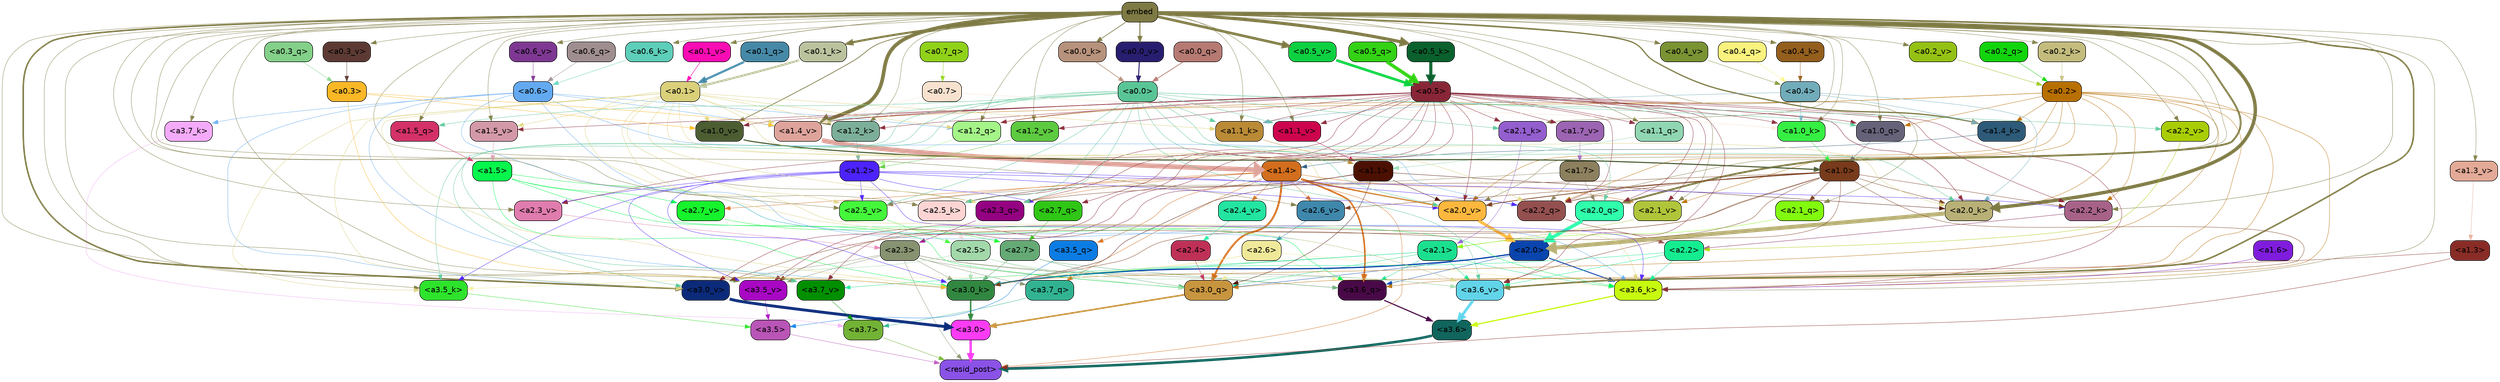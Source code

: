 strict digraph "" {
	graph [bgcolor=transparent,
		layout=dot,
		overlap=false,
		splines=true
	];
	"<a3.7>"	[color=black,
		fillcolor="#72b235",
		fontname=Helvetica,
		shape=box,
		style="filled, rounded"];
	"<resid_post>"	[color=black,
		fillcolor="#8a52e7",
		fontname=Helvetica,
		shape=box,
		style="filled, rounded"];
	"<a3.7>" -> "<resid_post>"	[color="#72b235",
		penwidth=0.6239100098609924];
	"<a3.6>"	[color=black,
		fillcolor="#10655d",
		fontname=Helvetica,
		shape=box,
		style="filled, rounded"];
	"<a3.6>" -> "<resid_post>"	[color="#10655d",
		penwidth=4.569062113761902];
	"<a3.5>"	[color=black,
		fillcolor="#ba55b8",
		fontname=Helvetica,
		shape=box,
		style="filled, rounded"];
	"<a3.5>" -> "<resid_post>"	[color="#ba55b8",
		penwidth=0.6];
	"<a3.0>"	[color=black,
		fillcolor="#fc3cf5",
		fontname=Helvetica,
		shape=box,
		style="filled, rounded"];
	"<a3.0>" -> "<resid_post>"	[color="#fc3cf5",
		penwidth=4.283544182777405];
	"<a2.3>"	[color=black,
		fillcolor="#879270",
		fontname=Helvetica,
		shape=box,
		style="filled, rounded"];
	"<a2.3>" -> "<resid_post>"	[color="#879270",
		penwidth=0.6];
	"<a3.7_q>"	[color=black,
		fillcolor="#31b391",
		fontname=Helvetica,
		shape=box,
		style="filled, rounded"];
	"<a2.3>" -> "<a3.7_q>"	[color="#879270",
		penwidth=0.6];
	"<a3.6_q>"	[color=black,
		fillcolor="#490948",
		fontname=Helvetica,
		shape=box,
		style="filled, rounded"];
	"<a2.3>" -> "<a3.6_q>"	[color="#879270",
		penwidth=0.6];
	"<a3.0_q>"	[color=black,
		fillcolor="#c8953f",
		fontname=Helvetica,
		shape=box,
		style="filled, rounded"];
	"<a2.3>" -> "<a3.0_q>"	[color="#879270",
		penwidth=0.6];
	"<a3.0_k>"	[color=black,
		fillcolor="#318740",
		fontname=Helvetica,
		shape=box,
		style="filled, rounded"];
	"<a2.3>" -> "<a3.0_k>"	[color="#879270",
		penwidth=0.6];
	"<a3.6_v>"	[color=black,
		fillcolor="#62d4e9",
		fontname=Helvetica,
		shape=box,
		style="filled, rounded"];
	"<a2.3>" -> "<a3.6_v>"	[color="#879270",
		penwidth=0.6];
	"<a3.5_v>"	[color=black,
		fillcolor="#a807c3",
		fontname=Helvetica,
		shape=box,
		style="filled, rounded"];
	"<a2.3>" -> "<a3.5_v>"	[color="#879270",
		penwidth=0.6];
	"<a3.0_v>"	[color=black,
		fillcolor="#0b2a79",
		fontname=Helvetica,
		shape=box,
		style="filled, rounded"];
	"<a2.3>" -> "<a3.0_v>"	[color="#879270",
		penwidth=0.6];
	"<a1.4>"	[color=black,
		fillcolor="#d26e1d",
		fontname=Helvetica,
		shape=box,
		style="filled, rounded"];
	"<a1.4>" -> "<resid_post>"	[color="#d26e1d",
		penwidth=0.6];
	"<a1.4>" -> "<a3.7_q>"	[color="#d26e1d",
		penwidth=0.6];
	"<a1.4>" -> "<a3.6_q>"	[color="#d26e1d",
		penwidth=2.7934007048606873];
	"<a3.5_q>"	[color=black,
		fillcolor="#0b7ce3",
		fontname=Helvetica,
		shape=box,
		style="filled, rounded"];
	"<a1.4>" -> "<a3.5_q>"	[color="#d26e1d",
		penwidth=0.6];
	"<a1.4>" -> "<a3.0_q>"	[color="#d26e1d",
		penwidth=3.340754985809326];
	"<a2.3_q>"	[color=black,
		fillcolor="#940181",
		fontname=Helvetica,
		shape=box,
		style="filled, rounded"];
	"<a1.4>" -> "<a2.3_q>"	[color="#d26e1d",
		penwidth=0.6];
	"<a2.7_v>"	[color=black,
		fillcolor="#16f32c",
		fontname=Helvetica,
		shape=box,
		style="filled, rounded"];
	"<a1.4>" -> "<a2.7_v>"	[color="#d26e1d",
		penwidth=0.6];
	"<a2.6_v>"	[color=black,
		fillcolor="#3f88ac",
		fontname=Helvetica,
		shape=box,
		style="filled, rounded"];
	"<a1.4>" -> "<a2.6_v>"	[color="#d26e1d",
		penwidth=0.6];
	"<a2.5_v>"	[color=black,
		fillcolor="#44f73a",
		fontname=Helvetica,
		shape=box,
		style="filled, rounded"];
	"<a1.4>" -> "<a2.5_v>"	[color="#d26e1d",
		penwidth=0.6];
	"<a2.4_v>"	[color=black,
		fillcolor="#23e4a0",
		fontname=Helvetica,
		shape=box,
		style="filled, rounded"];
	"<a1.4>" -> "<a2.4_v>"	[color="#d26e1d",
		penwidth=0.6];
	"<a2.1_v>"	[color=black,
		fillcolor="#b0c53a",
		fontname=Helvetica,
		shape=box,
		style="filled, rounded"];
	"<a1.4>" -> "<a2.1_v>"	[color="#d26e1d",
		penwidth=0.6];
	"<a2.0_v>"	[color=black,
		fillcolor="#feb73e",
		fontname=Helvetica,
		shape=box,
		style="filled, rounded"];
	"<a1.4>" -> "<a2.0_v>"	[color="#d26e1d",
		penwidth=2.268759250640869];
	"<a1.3>"	[color=black,
		fillcolor="#892c26",
		fontname=Helvetica,
		shape=box,
		style="filled, rounded"];
	"<a1.3>" -> "<resid_post>"	[color="#892c26",
		penwidth=0.6];
	"<a1.3>" -> "<a3.6_v>"	[color="#892c26",
		penwidth=0.6];
	"<a3.7_q>" -> "<a3.7>"	[color="#31b391",
		penwidth=0.6];
	"<a3.6_q>" -> "<a3.6>"	[color="#490948",
		penwidth=2.0347584784030914];
	"<a3.5_q>" -> "<a3.5>"	[color="#0b7ce3",
		penwidth=0.6];
	"<a3.0_q>" -> "<a3.0>"	[color="#c8953f",
		penwidth=2.8635367155075073];
	"<a3.7_k>"	[color=black,
		fillcolor="#f3aaf8",
		fontname=Helvetica,
		shape=box,
		style="filled, rounded"];
	"<a3.7_k>" -> "<a3.7>"	[color="#f3aaf8",
		penwidth=0.6];
	"<a3.6_k>"	[color=black,
		fillcolor="#c7f90f",
		fontname=Helvetica,
		shape=box,
		style="filled, rounded"];
	"<a3.6_k>" -> "<a3.6>"	[color="#c7f90f",
		penwidth=2.1760786175727844];
	"<a3.5_k>"	[color=black,
		fillcolor="#2ee32b",
		fontname=Helvetica,
		shape=box,
		style="filled, rounded"];
	"<a3.5_k>" -> "<a3.5>"	[color="#2ee32b",
		penwidth=0.6];
	"<a3.0_k>" -> "<a3.0>"	[color="#318740",
		penwidth=2.632905662059784];
	"<a3.7_v>"	[color=black,
		fillcolor="#018f00",
		fontname=Helvetica,
		shape=box,
		style="filled, rounded"];
	"<a3.7_v>" -> "<a3.7>"	[color="#018f00",
		penwidth=0.6];
	"<a3.6_v>" -> "<a3.6>"	[color="#62d4e9",
		penwidth=4.981305837631226];
	"<a3.5_v>" -> "<a3.5>"	[color="#a807c3",
		penwidth=0.6];
	"<a3.0_v>" -> "<a3.0>"	[color="#0b2a79",
		penwidth=5.168330669403076];
	"<a2.7>"	[color=black,
		fillcolor="#65aa75",
		fontname=Helvetica,
		shape=box,
		style="filled, rounded"];
	"<a2.7>" -> "<a3.6_q>"	[color="#65aa75",
		penwidth=0.6];
	"<a2.7>" -> "<a3.0_q>"	[color="#65aa75",
		penwidth=0.6];
	"<a2.7>" -> "<a3.0_k>"	[color="#65aa75",
		penwidth=0.6];
	"<a2.6>"	[color=black,
		fillcolor="#f0e899",
		fontname=Helvetica,
		shape=box,
		style="filled, rounded"];
	"<a2.6>" -> "<a3.6_q>"	[color="#f0e899",
		penwidth=0.6];
	"<a2.6>" -> "<a3.0_q>"	[color="#f0e899",
		penwidth=0.6];
	"<a2.6>" -> "<a3.6_k>"	[color="#f0e899",
		penwidth=0.6];
	"<a2.6>" -> "<a3.5_k>"	[color="#f0e899",
		penwidth=0.6];
	"<a2.6>" -> "<a3.0_k>"	[color="#f0e899",
		penwidth=0.6];
	"<a2.1>"	[color=black,
		fillcolor="#1bdf8f",
		fontname=Helvetica,
		shape=box,
		style="filled, rounded"];
	"<a2.1>" -> "<a3.6_q>"	[color="#1bdf8f",
		penwidth=0.6];
	"<a2.1>" -> "<a3.0_q>"	[color="#1bdf8f",
		penwidth=0.6];
	"<a2.1>" -> "<a3.6_k>"	[color="#1bdf8f",
		penwidth=0.6];
	"<a2.1>" -> "<a3.0_k>"	[color="#1bdf8f",
		penwidth=0.6];
	"<a2.1>" -> "<a3.7_v>"	[color="#1bdf8f",
		penwidth=0.6];
	"<a2.1>" -> "<a3.6_v>"	[color="#1bdf8f",
		penwidth=0.6];
	"<a2.0>"	[color=black,
		fillcolor="#0a44ad",
		fontname=Helvetica,
		shape=box,
		style="filled, rounded"];
	"<a2.0>" -> "<a3.6_q>"	[color="#0a44ad",
		penwidth=0.6];
	"<a2.0>" -> "<a3.0_q>"	[color="#0a44ad",
		penwidth=0.6];
	"<a2.0>" -> "<a3.6_k>"	[color="#0a44ad",
		penwidth=1.6382827460765839];
	"<a2.0>" -> "<a3.0_k>"	[color="#0a44ad",
		penwidth=2.161143198609352];
	"<a1.5>"	[color=black,
		fillcolor="#05f54c",
		fontname=Helvetica,
		shape=box,
		style="filled, rounded"];
	"<a1.5>" -> "<a3.6_q>"	[color="#05f54c",
		penwidth=0.6];
	"<a1.5>" -> "<a3.0_q>"	[color="#05f54c",
		penwidth=0.6];
	"<a1.5>" -> "<a3.6_k>"	[color="#05f54c",
		penwidth=0.6];
	"<a1.5>" -> "<a3.0_k>"	[color="#05f54c",
		penwidth=0.6];
	"<a1.5>" -> "<a2.7_v>"	[color="#05f54c",
		penwidth=0.6];
	"<a0.2>"	[color=black,
		fillcolor="#b86f02",
		fontname=Helvetica,
		shape=box,
		style="filled, rounded"];
	"<a0.2>" -> "<a3.6_q>"	[color="#b86f02",
		penwidth=0.6];
	"<a0.2>" -> "<a3.0_q>"	[color="#b86f02",
		penwidth=0.6];
	"<a0.2>" -> "<a3.6_k>"	[color="#b86f02",
		penwidth=0.6];
	"<a0.2>" -> "<a3.0_k>"	[color="#b86f02",
		penwidth=0.6];
	"<a2.2_q>"	[color=black,
		fillcolor="#944f4f",
		fontname=Helvetica,
		shape=box,
		style="filled, rounded"];
	"<a0.2>" -> "<a2.2_q>"	[color="#b86f02",
		penwidth=0.6];
	"<a2.2_k>"	[color=black,
		fillcolor="#a76288",
		fontname=Helvetica,
		shape=box,
		style="filled, rounded"];
	"<a0.2>" -> "<a2.2_k>"	[color="#b86f02",
		penwidth=0.6];
	"<a2.0_k>"	[color=black,
		fillcolor="#b8b076",
		fontname=Helvetica,
		shape=box,
		style="filled, rounded"];
	"<a0.2>" -> "<a2.0_k>"	[color="#b86f02",
		penwidth=0.6];
	"<a0.2>" -> "<a2.1_v>"	[color="#b86f02",
		penwidth=0.6];
	"<a0.2>" -> "<a2.0_v>"	[color="#b86f02",
		penwidth=0.6];
	"<a1.2_q>"	[color=black,
		fillcolor="#a4f488",
		fontname=Helvetica,
		shape=box,
		style="filled, rounded"];
	"<a0.2>" -> "<a1.2_q>"	[color="#b86f02",
		penwidth=0.6];
	"<a1.0_q>"	[color=black,
		fillcolor="#666279",
		fontname=Helvetica,
		shape=box,
		style="filled, rounded"];
	"<a0.2>" -> "<a1.0_q>"	[color="#b86f02",
		penwidth=0.6];
	"<a1.4_k>"	[color=black,
		fillcolor="#2d5a78",
		fontname=Helvetica,
		shape=box,
		style="filled, rounded"];
	"<a0.2>" -> "<a1.4_k>"	[color="#b86f02",
		penwidth=0.6];
	"<a1.4_v>"	[color=black,
		fillcolor="#dea49c",
		fontname=Helvetica,
		shape=box,
		style="filled, rounded"];
	"<a0.2>" -> "<a1.4_v>"	[color="#b86f02",
		penwidth=0.6];
	"<a2.5>"	[color=black,
		fillcolor="#a2d8aa",
		fontname=Helvetica,
		shape=box,
		style="filled, rounded"];
	"<a2.5>" -> "<a3.0_q>"	[color="#a2d8aa",
		penwidth=0.6];
	"<a2.5>" -> "<a3.0_k>"	[color="#a2d8aa",
		penwidth=0.6];
	"<a2.5>" -> "<a3.6_v>"	[color="#a2d8aa",
		penwidth=0.6];
	"<a2.5>" -> "<a3.0_v>"	[color="#a2d8aa",
		penwidth=0.6];
	"<a2.4>"	[color=black,
		fillcolor="#bf3057",
		fontname=Helvetica,
		shape=box,
		style="filled, rounded"];
	"<a2.4>" -> "<a3.0_q>"	[color="#bf3057",
		penwidth=0.6];
	"<a1.1>"	[color=black,
		fillcolor="#4b1002",
		fontname=Helvetica,
		shape=box,
		style="filled, rounded"];
	"<a1.1>" -> "<a3.0_q>"	[color="#4b1002",
		penwidth=0.6];
	"<a1.1>" -> "<a3.0_k>"	[color="#4b1002",
		penwidth=0.6];
	"<a2.5_k>"	[color=black,
		fillcolor="#fcd4d3",
		fontname=Helvetica,
		shape=box,
		style="filled, rounded"];
	"<a1.1>" -> "<a2.5_k>"	[color="#4b1002",
		penwidth=0.6];
	"<a1.1>" -> "<a2.0_k>"	[color="#4b1002",
		penwidth=0.6];
	"<a1.1>" -> "<a2.0_v>"	[color="#4b1002",
		penwidth=0.6];
	"<a0.6>"	[color=black,
		fillcolor="#62a9f0",
		fontname=Helvetica,
		shape=box,
		style="filled, rounded"];
	"<a0.6>" -> "<a3.7_k>"	[color="#62a9f0",
		penwidth=0.6];
	"<a0.6>" -> "<a3.6_k>"	[color="#62a9f0",
		penwidth=0.6];
	"<a0.6>" -> "<a3.0_k>"	[color="#62a9f0",
		penwidth=0.6];
	"<a0.6>" -> "<a3.6_v>"	[color="#62a9f0",
		penwidth=0.6];
	"<a0.6>" -> "<a3.0_v>"	[color="#62a9f0",
		penwidth=0.6];
	"<a0.6>" -> "<a2.2_q>"	[color="#62a9f0",
		penwidth=0.6];
	"<a0.6>" -> "<a1.2_q>"	[color="#62a9f0",
		penwidth=0.6];
	"<a0.6>" -> "<a1.4_v>"	[color="#62a9f0",
		penwidth=0.6];
	embed	[color=black,
		fillcolor="#7e7a44",
		fontname=Helvetica,
		shape=box,
		style="filled, rounded"];
	embed -> "<a3.7_k>"	[color="#7e7a44",
		penwidth=0.6];
	embed -> "<a3.6_k>"	[color="#7e7a44",
		penwidth=0.6];
	embed -> "<a3.5_k>"	[color="#7e7a44",
		penwidth=0.6];
	embed -> "<a3.0_k>"	[color="#7e7a44",
		penwidth=0.6];
	embed -> "<a3.7_v>"	[color="#7e7a44",
		penwidth=0.6];
	embed -> "<a3.6_v>"	[color="#7e7a44",
		penwidth=2.7825746536254883];
	embed -> "<a3.5_v>"	[color="#7e7a44",
		penwidth=0.6];
	embed -> "<a3.0_v>"	[color="#7e7a44",
		penwidth=2.6950180530548096];
	embed -> "<a2.3_q>"	[color="#7e7a44",
		penwidth=0.6];
	embed -> "<a2.2_q>"	[color="#7e7a44",
		penwidth=0.6];
	"<a2.1_q>"	[color=black,
		fillcolor="#82fa0e",
		fontname=Helvetica,
		shape=box,
		style="filled, rounded"];
	embed -> "<a2.1_q>"	[color="#7e7a44",
		penwidth=0.6];
	"<a2.0_q>"	[color=black,
		fillcolor="#2ffeab",
		fontname=Helvetica,
		shape=box,
		style="filled, rounded"];
	embed -> "<a2.0_q>"	[color="#7e7a44",
		penwidth=3.305941343307495];
	embed -> "<a2.5_k>"	[color="#7e7a44",
		penwidth=0.6];
	embed -> "<a2.2_k>"	[color="#7e7a44",
		penwidth=0.6698317527770996];
	"<a2.1_k>"	[color=black,
		fillcolor="#935ece",
		fontname=Helvetica,
		shape=box,
		style="filled, rounded"];
	embed -> "<a2.1_k>"	[color="#7e7a44",
		penwidth=0.6];
	embed -> "<a2.0_k>"	[color="#7e7a44",
		penwidth=6.12570995092392];
	embed -> "<a2.6_v>"	[color="#7e7a44",
		penwidth=0.6];
	embed -> "<a2.5_v>"	[color="#7e7a44",
		penwidth=0.6];
	"<a2.3_v>"	[color=black,
		fillcolor="#e07cae",
		fontname=Helvetica,
		shape=box,
		style="filled, rounded"];
	embed -> "<a2.3_v>"	[color="#7e7a44",
		penwidth=0.6];
	"<a2.2_v>"	[color=black,
		fillcolor="#a9cd05",
		fontname=Helvetica,
		shape=box,
		style="filled, rounded"];
	embed -> "<a2.2_v>"	[color="#7e7a44",
		penwidth=0.6];
	embed -> "<a2.1_v>"	[color="#7e7a44",
		penwidth=0.6];
	embed -> "<a2.0_v>"	[color="#7e7a44",
		penwidth=0.6];
	"<a1.5_q>"	[color=black,
		fillcolor="#d43168",
		fontname=Helvetica,
		shape=box,
		style="filled, rounded"];
	embed -> "<a1.5_q>"	[color="#7e7a44",
		penwidth=0.6];
	embed -> "<a1.2_q>"	[color="#7e7a44",
		penwidth=0.6087074279785156];
	"<a1.1_q>"	[color=black,
		fillcolor="#90d6b2",
		fontname=Helvetica,
		shape=box,
		style="filled, rounded"];
	embed -> "<a1.1_q>"	[color="#7e7a44",
		penwidth=0.6];
	embed -> "<a1.0_q>"	[color="#7e7a44",
		penwidth=0.6];
	embed -> "<a1.4_k>"	[color="#7e7a44",
		penwidth=2.1858973503112793];
	"<a1.2_k>"	[color=black,
		fillcolor="#7caf99",
		fontname=Helvetica,
		shape=box,
		style="filled, rounded"];
	embed -> "<a1.2_k>"	[color="#7e7a44",
		penwidth=0.6];
	"<a1.1_k>"	[color=black,
		fillcolor="#ba8a36",
		fontname=Helvetica,
		shape=box,
		style="filled, rounded"];
	embed -> "<a1.1_k>"	[color="#7e7a44",
		penwidth=0.6];
	"<a1.0_k>"	[color=black,
		fillcolor="#36ef43",
		fontname=Helvetica,
		shape=box,
		style="filled, rounded"];
	embed -> "<a1.0_k>"	[color="#7e7a44",
		penwidth=0.6];
	"<a1.5_v>"	[color=black,
		fillcolor="#d399a9",
		fontname=Helvetica,
		shape=box,
		style="filled, rounded"];
	embed -> "<a1.5_v>"	[color="#7e7a44",
		penwidth=0.6];
	embed -> "<a1.4_v>"	[color="#7e7a44",
		penwidth=6.590077131986618];
	"<a1.3_v>"	[color=black,
		fillcolor="#e3aa97",
		fontname=Helvetica,
		shape=box,
		style="filled, rounded"];
	embed -> "<a1.3_v>"	[color="#7e7a44",
		penwidth=0.6];
	"<a1.2_v>"	[color=black,
		fillcolor="#5dca40",
		fontname=Helvetica,
		shape=box,
		style="filled, rounded"];
	embed -> "<a1.2_v>"	[color="#7e7a44",
		penwidth=0.6];
	"<a1.1_v>"	[color=black,
		fillcolor="#cc054c",
		fontname=Helvetica,
		shape=box,
		style="filled, rounded"];
	embed -> "<a1.1_v>"	[color="#7e7a44",
		penwidth=0.6];
	"<a1.0_v>"	[color=black,
		fillcolor="#4c5d32",
		fontname=Helvetica,
		shape=box,
		style="filled, rounded"];
	embed -> "<a1.0_v>"	[color="#7e7a44",
		penwidth=1.2076449394226074];
	"<a0.6_k>"	[color=black,
		fillcolor="#5dceb9",
		fontname=Helvetica,
		shape=box,
		style="filled, rounded"];
	embed -> "<a0.6_k>"	[color="#7e7a44",
		penwidth=0.6];
	"<a0.5_k>"	[color=black,
		fillcolor="#0a612d",
		fontname=Helvetica,
		shape=box,
		style="filled, rounded"];
	embed -> "<a0.5_k>"	[color="#7e7a44",
		penwidth=5.610821008682251];
	"<a0.4_k>"	[color=black,
		fillcolor="#945e1d",
		fontname=Helvetica,
		shape=box,
		style="filled, rounded"];
	embed -> "<a0.4_k>"	[color="#7e7a44",
		penwidth=0.6];
	"<a0.2_k>"	[color=black,
		fillcolor="#c4bc7d",
		fontname=Helvetica,
		shape=box,
		style="filled, rounded"];
	embed -> "<a0.2_k>"	[color="#7e7a44",
		penwidth=0.6];
	"<a0.1_k>"	[color=black,
		fillcolor="#bac39e",
		fontname=Helvetica,
		shape=box,
		style="filled, rounded"];
	embed -> "<a0.1_k>"	[color="#7e7a44",
		penwidth=3.7429871559143066];
	"<a0.0_k>"	[color=black,
		fillcolor="#b7927c",
		fontname=Helvetica,
		shape=box,
		style="filled, rounded"];
	embed -> "<a0.0_k>"	[color="#7e7a44",
		penwidth=1.106738567352295];
	"<a0.6_v>"	[color=black,
		fillcolor="#7e3893",
		fontname=Helvetica,
		shape=box,
		style="filled, rounded"];
	embed -> "<a0.6_v>"	[color="#7e7a44",
		penwidth=0.6];
	"<a0.5_v>"	[color=black,
		fillcolor="#0dd041",
		fontname=Helvetica,
		shape=box,
		style="filled, rounded"];
	embed -> "<a0.5_v>"	[color="#7e7a44",
		penwidth=4.663905620574951];
	"<a0.4_v>"	[color=black,
		fillcolor="#7a9333",
		fontname=Helvetica,
		shape=box,
		style="filled, rounded"];
	embed -> "<a0.4_v>"	[color="#7e7a44",
		penwidth=0.6];
	"<a0.3_v>"	[color=black,
		fillcolor="#5c3a33",
		fontname=Helvetica,
		shape=box,
		style="filled, rounded"];
	embed -> "<a0.3_v>"	[color="#7e7a44",
		penwidth=0.6];
	"<a0.2_v>"	[color=black,
		fillcolor="#95c115",
		fontname=Helvetica,
		shape=box,
		style="filled, rounded"];
	embed -> "<a0.2_v>"	[color="#7e7a44",
		penwidth=0.6];
	"<a0.1_v>"	[color=black,
		fillcolor="#f90cb3",
		fontname=Helvetica,
		shape=box,
		style="filled, rounded"];
	embed -> "<a0.1_v>"	[color="#7e7a44",
		penwidth=0.8192043304443359];
	"<a0.0_v>"	[color=black,
		fillcolor="#281e70",
		fontname=Helvetica,
		shape=box,
		style="filled, rounded"];
	embed -> "<a0.0_v>"	[color="#7e7a44",
		penwidth=1.706191062927246];
	"<a2.2>"	[color=black,
		fillcolor="#14ec90",
		fontname=Helvetica,
		shape=box,
		style="filled, rounded"];
	"<a2.2>" -> "<a3.6_k>"	[color="#14ec90",
		penwidth=0.6];
	"<a2.2>" -> "<a3.0_k>"	[color="#14ec90",
		penwidth=0.6];
	"<a2.2>" -> "<a3.6_v>"	[color="#14ec90",
		penwidth=0.6];
	"<a1.6>"	[color=black,
		fillcolor="#7f1cdd",
		fontname=Helvetica,
		shape=box,
		style="filled, rounded"];
	"<a1.6>" -> "<a3.6_k>"	[color="#7f1cdd",
		penwidth=0.6];
	"<a1.2>"	[color=black,
		fillcolor="#4c23fc",
		fontname=Helvetica,
		shape=box,
		style="filled, rounded"];
	"<a1.2>" -> "<a3.6_k>"	[color="#4c23fc",
		penwidth=0.6];
	"<a1.2>" -> "<a3.5_k>"	[color="#4c23fc",
		penwidth=0.6];
	"<a1.2>" -> "<a3.0_k>"	[color="#4c23fc",
		penwidth=0.6];
	"<a1.2>" -> "<a3.5_v>"	[color="#4c23fc",
		penwidth=0.6];
	"<a2.7_q>"	[color=black,
		fillcolor="#2fc615",
		fontname=Helvetica,
		shape=box,
		style="filled, rounded"];
	"<a1.2>" -> "<a2.7_q>"	[color="#4c23fc",
		penwidth=0.6];
	"<a1.2>" -> "<a2.2_q>"	[color="#4c23fc",
		penwidth=0.6];
	"<a1.2>" -> "<a2.2_k>"	[color="#4c23fc",
		penwidth=0.6];
	"<a1.2>" -> "<a2.5_v>"	[color="#4c23fc",
		penwidth=0.6];
	"<a1.2>" -> "<a2.3_v>"	[color="#4c23fc",
		penwidth=0.6];
	"<a1.2>" -> "<a2.0_v>"	[color="#4c23fc",
		penwidth=0.6];
	"<a1.0>"	[color=black,
		fillcolor="#783b1b",
		fontname=Helvetica,
		shape=box,
		style="filled, rounded"];
	"<a1.0>" -> "<a3.6_k>"	[color="#783b1b",
		penwidth=0.6];
	"<a1.0>" -> "<a3.0_k>"	[color="#783b1b",
		penwidth=0.6];
	"<a1.0>" -> "<a3.6_v>"	[color="#783b1b",
		penwidth=0.6];
	"<a1.0>" -> "<a3.5_v>"	[color="#783b1b",
		penwidth=0.6];
	"<a1.0>" -> "<a3.0_v>"	[color="#783b1b",
		penwidth=0.6];
	"<a1.0>" -> "<a2.3_q>"	[color="#783b1b",
		penwidth=0.6];
	"<a1.0>" -> "<a2.2_q>"	[color="#783b1b",
		penwidth=0.6];
	"<a1.0>" -> "<a2.1_q>"	[color="#783b1b",
		penwidth=0.6];
	"<a1.0>" -> "<a2.2_k>"	[color="#783b1b",
		penwidth=0.6];
	"<a1.0>" -> "<a2.0_k>"	[color="#783b1b",
		penwidth=0.6];
	"<a1.0>" -> "<a2.6_v>"	[color="#783b1b",
		penwidth=0.6];
	"<a1.0>" -> "<a2.0_v>"	[color="#783b1b",
		penwidth=1.2213096618652344];
	"<a0.5>"	[color=black,
		fillcolor="#882637",
		fontname=Helvetica,
		shape=box,
		style="filled, rounded"];
	"<a0.5>" -> "<a3.6_k>"	[color="#882637",
		penwidth=0.6];
	"<a0.5>" -> "<a3.7_v>"	[color="#882637",
		penwidth=0.6];
	"<a0.5>" -> "<a3.6_v>"	[color="#882637",
		penwidth=0.6];
	"<a0.5>" -> "<a3.5_v>"	[color="#882637",
		penwidth=0.6];
	"<a0.5>" -> "<a3.0_v>"	[color="#882637",
		penwidth=0.6];
	"<a0.5>" -> "<a2.7_q>"	[color="#882637",
		penwidth=0.6];
	"<a0.5>" -> "<a2.3_q>"	[color="#882637",
		penwidth=0.6];
	"<a0.5>" -> "<a2.2_q>"	[color="#882637",
		penwidth=0.6];
	"<a0.5>" -> "<a2.0_q>"	[color="#882637",
		penwidth=0.6];
	"<a0.5>" -> "<a2.5_k>"	[color="#882637",
		penwidth=0.6];
	"<a0.5>" -> "<a2.2_k>"	[color="#882637",
		penwidth=0.6];
	"<a0.5>" -> "<a2.1_k>"	[color="#882637",
		penwidth=0.6];
	"<a0.5>" -> "<a2.0_k>"	[color="#882637",
		penwidth=0.6900839805603027];
	"<a0.5>" -> "<a2.3_v>"	[color="#882637",
		penwidth=0.6];
	"<a0.5>" -> "<a2.1_v>"	[color="#882637",
		penwidth=0.6];
	"<a0.5>" -> "<a2.0_v>"	[color="#882637",
		penwidth=0.6];
	"<a0.5>" -> "<a1.2_q>"	[color="#882637",
		penwidth=0.6];
	"<a0.5>" -> "<a1.1_q>"	[color="#882637",
		penwidth=0.6];
	"<a0.5>" -> "<a1.0_q>"	[color="#882637",
		penwidth=0.6];
	"<a0.5>" -> "<a1.2_k>"	[color="#882637",
		penwidth=0.6];
	"<a0.5>" -> "<a1.1_k>"	[color="#882637",
		penwidth=0.6];
	"<a0.5>" -> "<a1.0_k>"	[color="#882637",
		penwidth=0.6];
	"<a1.7_v>"	[color=black,
		fillcolor="#9c64b2",
		fontname=Helvetica,
		shape=box,
		style="filled, rounded"];
	"<a0.5>" -> "<a1.7_v>"	[color="#882637",
		penwidth=0.6];
	"<a0.5>" -> "<a1.5_v>"	[color="#882637",
		penwidth=0.6];
	"<a0.5>" -> "<a1.4_v>"	[color="#882637",
		penwidth=0.9985027313232422];
	"<a0.5>" -> "<a1.2_v>"	[color="#882637",
		penwidth=0.6];
	"<a0.5>" -> "<a1.1_v>"	[color="#882637",
		penwidth=0.6];
	"<a0.5>" -> "<a1.0_v>"	[color="#882637",
		penwidth=0.6];
	"<a0.1>"	[color=black,
		fillcolor="#dad07a",
		fontname=Helvetica,
		shape=box,
		style="filled, rounded"];
	"<a0.1>" -> "<a3.6_k>"	[color="#dad07a",
		penwidth=0.6];
	"<a0.1>" -> "<a3.5_k>"	[color="#dad07a",
		penwidth=0.6];
	"<a0.1>" -> "<a3.0_k>"	[color="#dad07a",
		penwidth=0.6];
	"<a0.1>" -> "<a3.6_v>"	[color="#dad07a",
		penwidth=0.6];
	"<a0.1>" -> "<a3.0_v>"	[color="#dad07a",
		penwidth=0.6];
	"<a0.1>" -> "<a2.3_q>"	[color="#dad07a",
		penwidth=0.6];
	"<a0.1>" -> "<a2.2_q>"	[color="#dad07a",
		penwidth=0.6];
	"<a0.1>" -> "<a2.0_k>"	[color="#dad07a",
		penwidth=0.6];
	"<a0.1>" -> "<a2.5_v>"	[color="#dad07a",
		penwidth=0.6];
	"<a0.1>" -> "<a2.0_v>"	[color="#dad07a",
		penwidth=0.6];
	"<a0.1>" -> "<a1.2_q>"	[color="#dad07a",
		penwidth=0.6218185424804688];
	"<a0.1>" -> "<a1.2_k>"	[color="#dad07a",
		penwidth=0.6];
	"<a0.1>" -> "<a1.1_k>"	[color="#dad07a",
		penwidth=0.6];
	"<a0.1>" -> "<a1.5_v>"	[color="#dad07a",
		penwidth=0.6];
	"<a0.1>" -> "<a1.4_v>"	[color="#dad07a",
		penwidth=0.6];
	"<a0.1>" -> "<a1.0_v>"	[color="#dad07a",
		penwidth=0.6];
	"<a0.0>"	[color=black,
		fillcolor="#59c596",
		fontname=Helvetica,
		shape=box,
		style="filled, rounded"];
	"<a0.0>" -> "<a3.5_k>"	[color="#59c596",
		penwidth=0.6];
	"<a0.0>" -> "<a3.7_v>"	[color="#59c596",
		penwidth=0.6];
	"<a0.0>" -> "<a3.6_v>"	[color="#59c596",
		penwidth=0.6];
	"<a0.0>" -> "<a3.0_v>"	[color="#59c596",
		penwidth=0.6];
	"<a0.0>" -> "<a2.3_q>"	[color="#59c596",
		penwidth=0.6];
	"<a0.0>" -> "<a2.0_q>"	[color="#59c596",
		penwidth=0.6];
	"<a0.0>" -> "<a2.5_k>"	[color="#59c596",
		penwidth=0.6];
	"<a0.0>" -> "<a2.1_k>"	[color="#59c596",
		penwidth=0.6];
	"<a0.0>" -> "<a2.0_k>"	[color="#59c596",
		penwidth=0.6];
	"<a0.0>" -> "<a2.5_v>"	[color="#59c596",
		penwidth=0.6];
	"<a0.0>" -> "<a2.2_v>"	[color="#59c596",
		penwidth=0.6];
	"<a0.0>" -> "<a2.0_v>"	[color="#59c596",
		penwidth=0.6];
	"<a0.0>" -> "<a1.5_q>"	[color="#59c596",
		penwidth=0.6];
	"<a0.0>" -> "<a1.0_q>"	[color="#59c596",
		penwidth=0.6];
	"<a0.0>" -> "<a1.1_k>"	[color="#59c596",
		penwidth=0.6];
	"<a0.0>" -> "<a1.4_v>"	[color="#59c596",
		penwidth=0.6];
	"<a0.0>" -> "<a1.1_v>"	[color="#59c596",
		penwidth=0.6];
	"<a0.3>"	[color=black,
		fillcolor="#fab726",
		fontname=Helvetica,
		shape=box,
		style="filled, rounded"];
	"<a0.3>" -> "<a3.0_k>"	[color="#fab726",
		penwidth=0.6];
	"<a0.3>" -> "<a1.4_v>"	[color="#fab726",
		penwidth=0.6];
	"<a0.3>" -> "<a1.0_v>"	[color="#fab726",
		penwidth=0.6];
	"<a2.7_q>" -> "<a2.7>"	[color="#2fc615",
		penwidth=0.6];
	"<a2.3_q>" -> "<a2.3>"	[color="#940181",
		penwidth=0.6];
	"<a2.2_q>" -> "<a2.2>"	[color="#944f4f",
		penwidth=0.7553567886352539];
	"<a2.1_q>" -> "<a2.1>"	[color="#82fa0e",
		penwidth=0.6];
	"<a2.0_q>" -> "<a2.0>"	[color="#2ffeab",
		penwidth=6.256794691085815];
	"<a2.5_k>" -> "<a2.5>"	[color="#fcd4d3",
		penwidth=0.6];
	"<a2.2_k>" -> "<a2.2>"	[color="#a76288",
		penwidth=0.8854708671569824];
	"<a2.1_k>" -> "<a2.1>"	[color="#935ece",
		penwidth=0.6];
	"<a2.0_k>" -> "<a2.0>"	[color="#b8b076",
		penwidth=7.231504917144775];
	"<a2.7_v>" -> "<a2.7>"	[color="#16f32c",
		penwidth=0.6];
	"<a2.6_v>" -> "<a2.6>"	[color="#3f88ac",
		penwidth=0.6];
	"<a2.5_v>" -> "<a2.5>"	[color="#44f73a",
		penwidth=0.6];
	"<a2.4_v>" -> "<a2.4>"	[color="#23e4a0",
		penwidth=0.6];
	"<a2.3_v>" -> "<a2.3>"	[color="#e07cae",
		penwidth=0.6];
	"<a2.2_v>" -> "<a2.2>"	[color="#a9cd05",
		penwidth=0.6];
	"<a2.1_v>" -> "<a2.1>"	[color="#b0c53a",
		penwidth=0.6];
	"<a2.0_v>" -> "<a2.0>"	[color="#feb73e",
		penwidth=5.231471925973892];
	"<a1.7>"	[color=black,
		fillcolor="#8c805e",
		fontname=Helvetica,
		shape=box,
		style="filled, rounded"];
	"<a1.7>" -> "<a2.2_q>"	[color="#8c805e",
		penwidth=0.6];
	"<a1.7>" -> "<a2.0_q>"	[color="#8c805e",
		penwidth=0.6];
	"<a1.7>" -> "<a2.5_v>"	[color="#8c805e",
		penwidth=0.6];
	"<a0.4>"	[color=black,
		fillcolor="#71acba",
		fontname=Helvetica,
		shape=box,
		style="filled, rounded"];
	"<a0.4>" -> "<a2.0_k>"	[color="#71acba",
		penwidth=0.6];
	"<a0.4>" -> "<a1.4_k>"	[color="#71acba",
		penwidth=0.6];
	"<a0.4>" -> "<a1.1_k>"	[color="#71acba",
		penwidth=0.6];
	"<a0.4>" -> "<a1.0_k>"	[color="#71acba",
		penwidth=0.6];
	"<a1.5_q>" -> "<a1.5>"	[color="#d43168",
		penwidth=0.6];
	"<a1.2_q>" -> "<a1.2>"	[color="#a4f488",
		penwidth=0.6];
	"<a1.1_q>" -> "<a1.1>"	[color="#90d6b2",
		penwidth=0.6];
	"<a1.0_q>" -> "<a1.0>"	[color="#666279",
		penwidth=0.6];
	"<a1.4_k>" -> "<a1.4>"	[color="#2d5a78",
		penwidth=0.6];
	"<a1.2_k>" -> "<a1.2>"	[color="#7caf99",
		penwidth=0.6];
	"<a1.1_k>" -> "<a1.1>"	[color="#ba8a36",
		penwidth=0.6];
	"<a1.0_k>" -> "<a1.0>"	[color="#36ef43",
		penwidth=0.6];
	"<a1.7_v>" -> "<a1.7>"	[color="#9c64b2",
		penwidth=0.6];
	"<a1.5_v>" -> "<a1.5>"	[color="#d399a9",
		penwidth=0.6];
	"<a1.4_v>" -> "<a1.4>"	[color="#dea49c",
		penwidth=8.36684274673462];
	"<a1.3_v>" -> "<a1.3>"	[color="#e3aa97",
		penwidth=0.6];
	"<a1.2_v>" -> "<a1.2>"	[color="#5dca40",
		penwidth=0.6];
	"<a1.1_v>" -> "<a1.1>"	[color="#cc054c",
		penwidth=0.6];
	"<a1.0_v>" -> "<a1.0>"	[color="#4c5d32",
		penwidth=1.9665732383728027];
	"<a0.7>"	[color=black,
		fillcolor="#f6e2ce",
		fontname=Helvetica,
		shape=box,
		style="filled, rounded"];
	"<a0.7>" -> "<a1.2_k>"	[color="#f6e2ce",
		penwidth=0.6];
	"<a0.7>" -> "<a1.0_k>"	[color="#f6e2ce",
		penwidth=0.6];
	"<a0.7>" -> "<a1.4_v>"	[color="#f6e2ce",
		penwidth=0.6];
	"<a0.7_q>"	[color=black,
		fillcolor="#90d11a",
		fontname=Helvetica,
		shape=box,
		style="filled, rounded"];
	"<a0.7_q>" -> "<a0.7>"	[color="#90d11a",
		penwidth=0.6];
	"<a0.6_q>"	[color=black,
		fillcolor="#9f8e90",
		fontname=Helvetica,
		shape=box,
		style="filled, rounded"];
	"<a0.6_q>" -> "<a0.6>"	[color="#9f8e90",
		penwidth=0.6];
	"<a0.5_q>"	[color=black,
		fillcolor="#33d215",
		fontname=Helvetica,
		shape=box,
		style="filled, rounded"];
	"<a0.5_q>" -> "<a0.5>"	[color="#33d215",
		penwidth=6.156635046005249];
	"<a0.4_q>"	[color=black,
		fillcolor="#f9f27e",
		fontname=Helvetica,
		shape=box,
		style="filled, rounded"];
	"<a0.4_q>" -> "<a0.4>"	[color="#f9f27e",
		penwidth=0.6];
	"<a0.3_q>"	[color=black,
		fillcolor="#83d089",
		fontname=Helvetica,
		shape=box,
		style="filled, rounded"];
	"<a0.3_q>" -> "<a0.3>"	[color="#83d089",
		penwidth=0.6];
	"<a0.2_q>"	[color=black,
		fillcolor="#12d40d",
		fontname=Helvetica,
		shape=box,
		style="filled, rounded"];
	"<a0.2_q>" -> "<a0.2>"	[color="#12d40d",
		penwidth=0.6];
	"<a0.1_q>"	[color=black,
		fillcolor="#4589a7",
		fontname=Helvetica,
		shape=box,
		style="filled, rounded"];
	"<a0.1_q>" -> "<a0.1>"	[color="#4589a7",
		penwidth=3.795884132385254];
	"<a0.0_q>"	[color=black,
		fillcolor="#b67a73",
		fontname=Helvetica,
		shape=box,
		style="filled, rounded"];
	"<a0.0_q>" -> "<a0.0>"	[color="#b67a73",
		penwidth=1.2393803596496582];
	"<a0.6_k>" -> "<a0.6>"	[color="#5dceb9",
		penwidth=0.6];
	"<a0.5_k>" -> "<a0.5>"	[color="#0a612d",
		penwidth=5.603226900100708];
	"<a0.4_k>" -> "<a0.4>"	[color="#945e1d",
		penwidth=0.6];
	"<a0.2_k>" -> "<a0.2>"	[color="#c4bc7d",
		penwidth=0.6];
	"<a0.1_k>" -> "<a0.1>"	[color="#bac39e",
		penwidth=3.7429747581481934];
	"<a0.0_k>" -> "<a0.0>"	[color="#b7927c",
		penwidth=1.106727123260498];
	"<a0.6_v>" -> "<a0.6>"	[color="#7e3893",
		penwidth=0.6];
	"<a0.5_v>" -> "<a0.5>"	[color="#0dd041",
		penwidth=4.667354106903076];
	"<a0.4_v>" -> "<a0.4>"	[color="#7a9333",
		penwidth=0.6];
	"<a0.3_v>" -> "<a0.3>"	[color="#5c3a33",
		penwidth=0.6];
	"<a0.2_v>" -> "<a0.2>"	[color="#95c115",
		penwidth=0.6];
	"<a0.1_v>" -> "<a0.1>"	[color="#f90cb3",
		penwidth=0.8298110961914062];
	"<a0.0_v>" -> "<a0.0>"	[color="#281e70",
		penwidth=1.7084956169128418];
}
